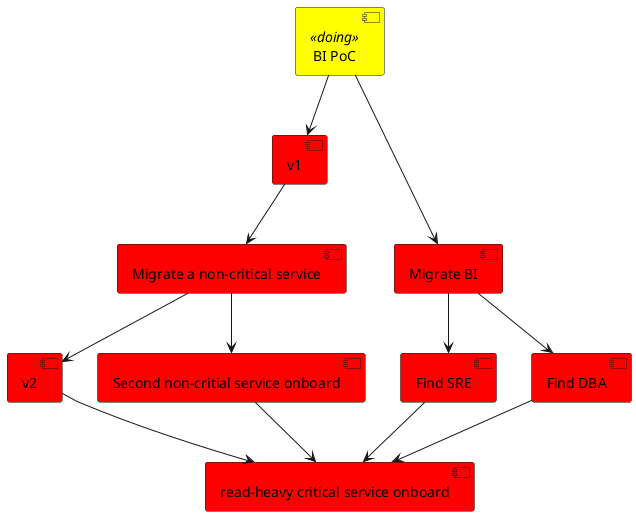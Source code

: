 @startuml
skinparam component {
	backgroundColor<<done>> Green
	backgroundColor<<doing>> Yellow
	backgroundColor Red
}

[BI PoC]<<doing>> 
[BI PoC] --> [v1]
[BI PoC] --> [Migrate BI] 
[v1] --> [Migrate a non-critical service]
[Migrate a non-critical service] --> [v2]
[Migrate a non-critical service] --> [Second non-critial service onboard]
[v2] --> [read-heavy critical service onboard]
[Second non-critial service onboard] --> [read-heavy critical service onboard]
[Migrate BI] --> [Find SRE]
[Migrate BI] --> [Find DBA]
[Find SRE] --> [read-heavy critical service onboard]
[Find DBA] --> [read-heavy critical service onboard]
@enduml


@startuml
skinparam component {
	backgroundColor<<done>> Green
	backgroundColor<<doing>> Yellow
	backgroundColor Red
}
[Solution for Paypay]<<doing>> 
note top: George, before May 10
[Migration design]<<doing>> 
note top: George, before May 10
[Decide scenario]<<done>> 
[tidb on ec2 setup]<<doing>>
note top: Shinno, by May 10
[Load testing tools]
note top: Shinno, by May 10
[Load testing tools]  --> [benchmark perf test]
[Decide scenario] --> [Solution for Paypay]
[tidb on ec2 setup] --> [benchmark perf test]
[tidb on ec2 setup] --> [Online migration PoC]
[Decide scenario] --> [Online migration PoC]
[Backup design] --> [Design 1st reviewed]
[Monitoring design] --> [Design 1st reviewed]
[Migration design] --> [Design 1st reviewed]
[Online migration PoC] --> [Design 1st reviewed]
[tidb on ec2 setup] --> [TiDB-Operator setup]
[TiDB-Operator setup] --> [TiDB-Operator perf test]
[Online migration PoC] --> [BI perf Test]
@enduml

